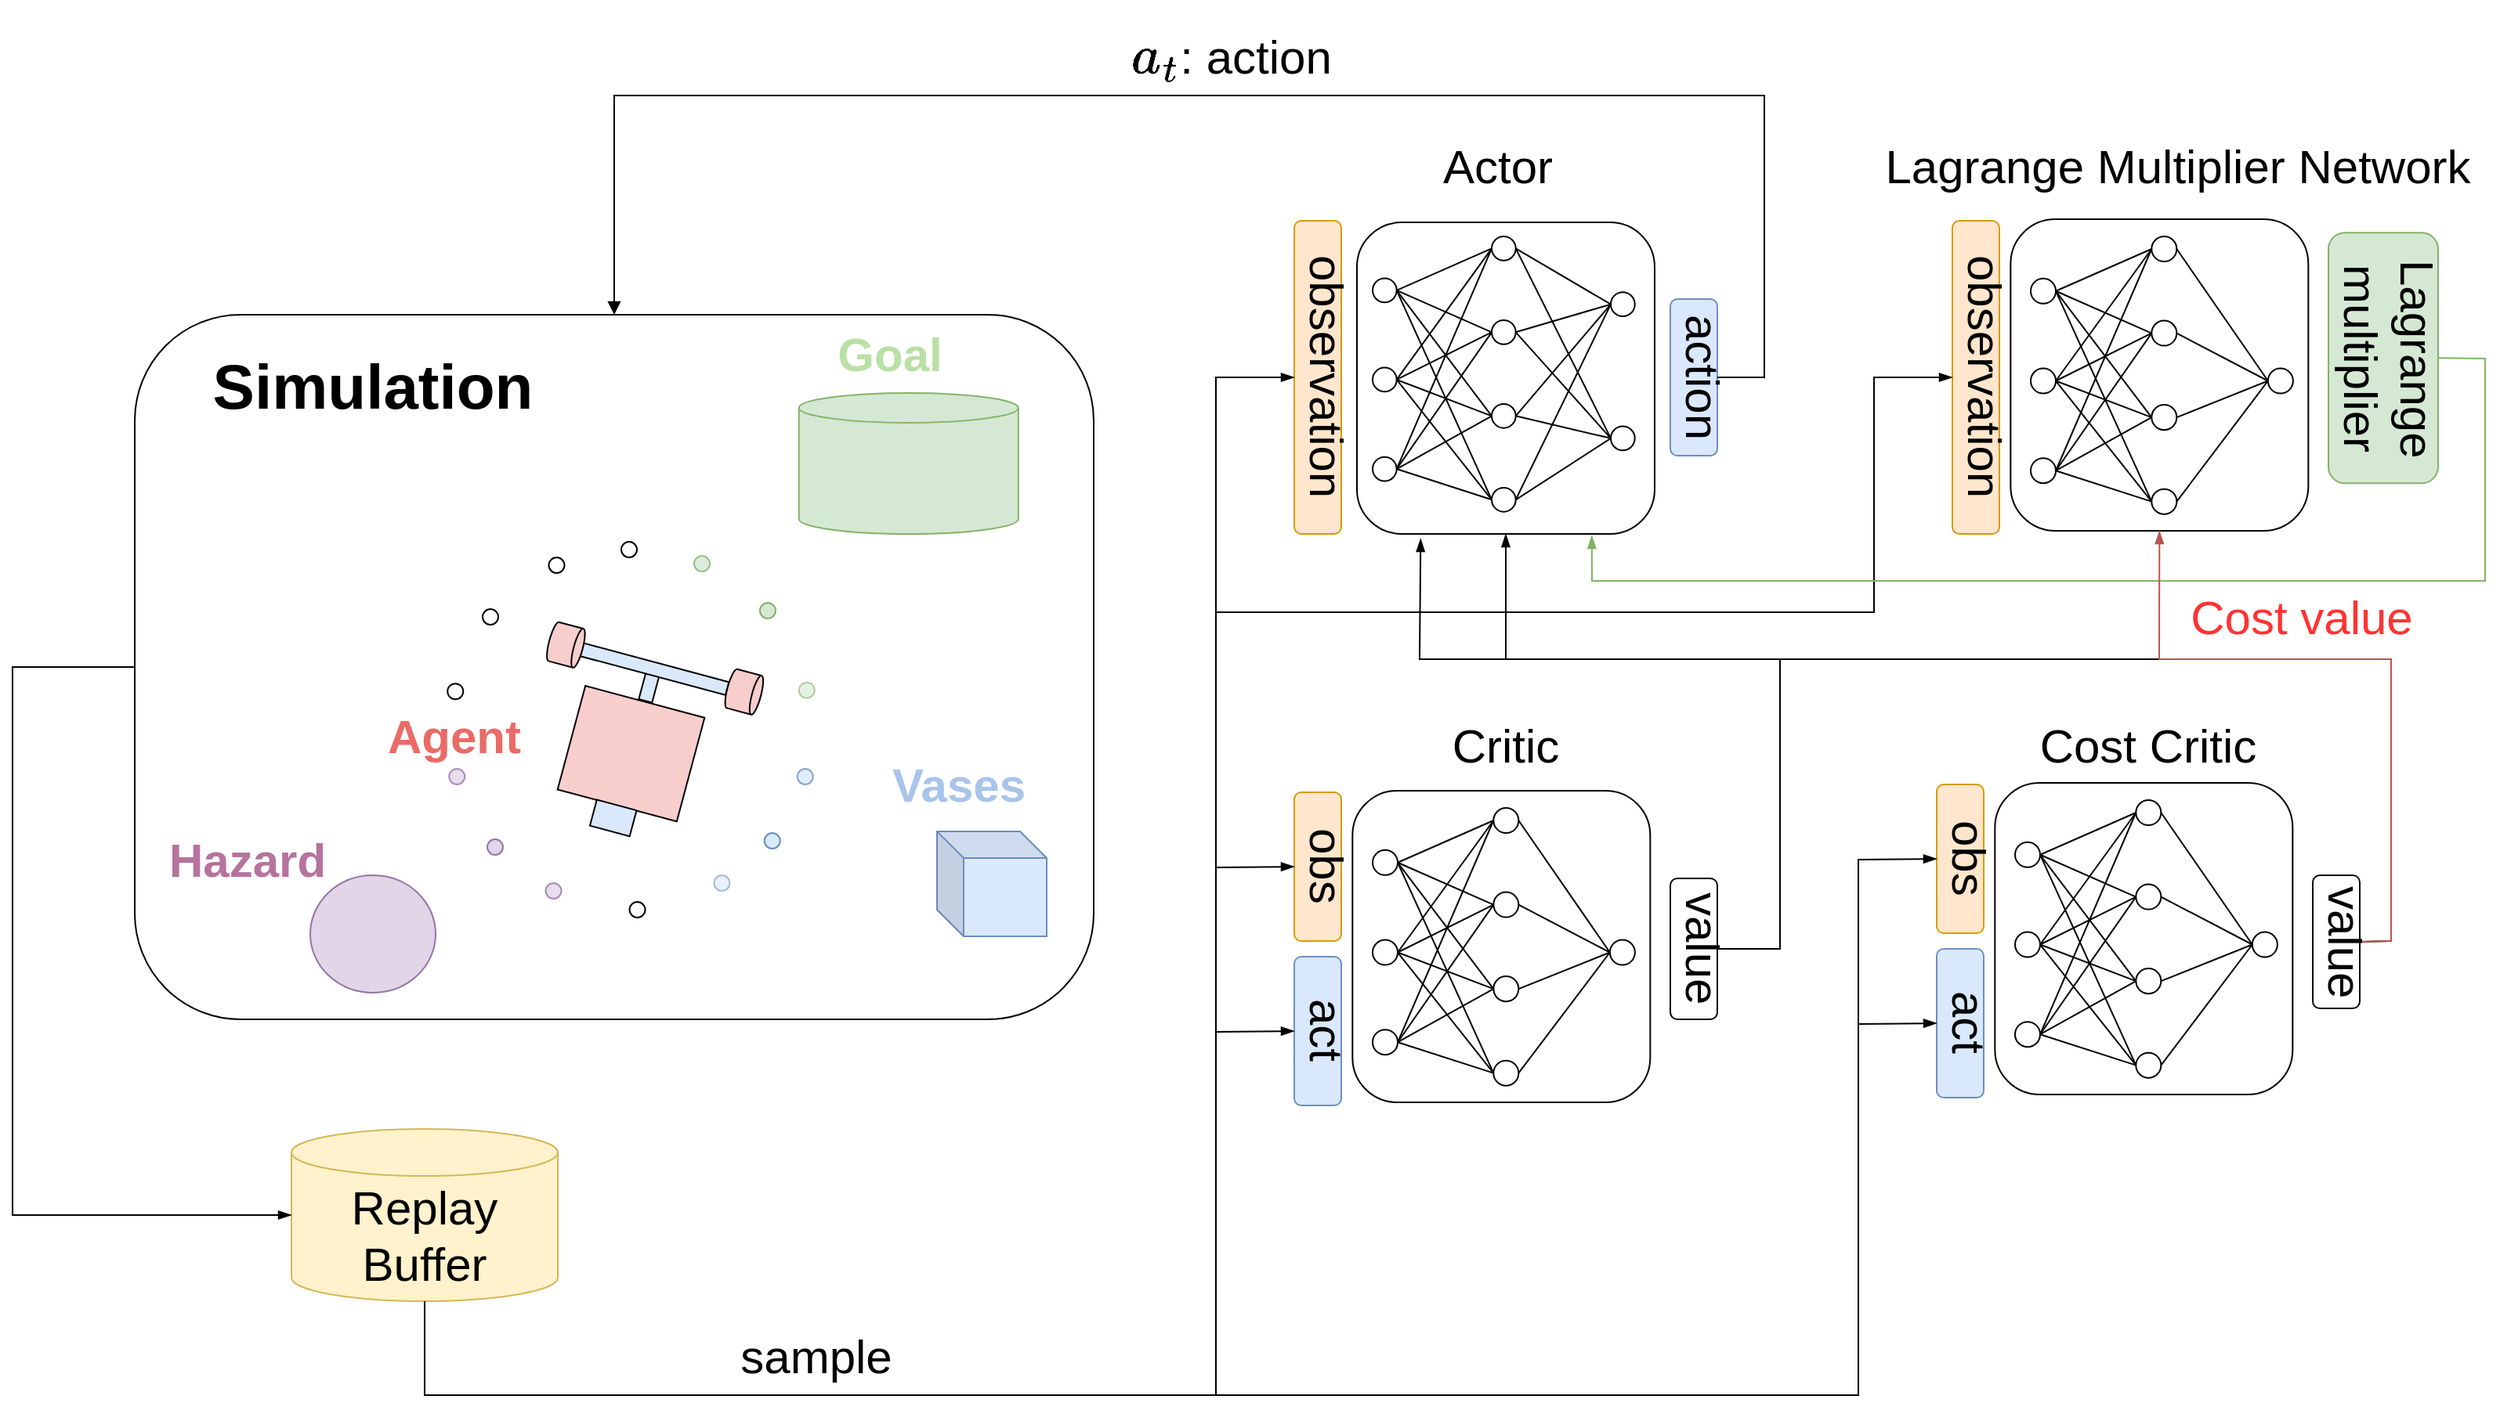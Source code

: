 <mxfile version="27.0.9">
  <diagram name="페이지-1" id="2OtFXK_j1tlPG90HXtPZ">
    <mxGraphModel dx="2524" dy="1148" grid="1" gridSize="10" guides="1" tooltips="1" connect="1" arrows="1" fold="1" page="1" pageScale="1" pageWidth="827" pageHeight="1169" math="1" shadow="0">
      <root>
        <mxCell id="0" />
        <mxCell id="1" parent="0" />
        <mxCell id="CFoMmbY4XtNixEHZfKA1-35" value="&lt;font style=&quot;font-size: 30px;&quot;&gt;Replay Buffer&lt;/font&gt;" style="shape=cylinder3;whiteSpace=wrap;html=1;boundedLbl=1;backgroundOutline=1;size=15;fillColor=#fff2cc;strokeColor=#d6b656;movable=1;resizable=1;rotatable=1;deletable=1;editable=1;locked=0;connectable=1;container=0;" parent="1" vertex="1">
          <mxGeometry x="-600" y="790" width="170" height="110" as="geometry" />
        </mxCell>
        <mxCell id="CFoMmbY4XtNixEHZfKA1-39" value="" style="endArrow=blockThin;html=1;rounded=0;exitX=0;exitY=0.5;exitDx=0;exitDy=0;entryX=0;entryY=0.5;entryDx=0;entryDy=0;entryPerimeter=0;endFill=1;movable=1;resizable=1;rotatable=1;deletable=1;editable=1;locked=0;connectable=1;" parent="1" source="CFoMmbY4XtNixEHZfKA1-31" target="CFoMmbY4XtNixEHZfKA1-35" edge="1">
          <mxGeometry width="50" height="50" relative="1" as="geometry">
            <mxPoint x="-828" y="620" as="sourcePoint" />
            <mxPoint x="-768" y="860" as="targetPoint" />
            <Array as="points">
              <mxPoint x="-778" y="495" />
              <mxPoint x="-778" y="845" />
            </Array>
          </mxGeometry>
        </mxCell>
        <mxCell id="CFoMmbY4XtNixEHZfKA1-187" value="&lt;font&gt;observation&lt;/font&gt;" style="rounded=1;whiteSpace=wrap;html=1;align=left;textDirection=vertical-rl;fontSize=30;fillColor=#ffe6cc;strokeColor=#d79b00;container=0;" parent="1" vertex="1">
          <mxGeometry x="40" y="210" width="30" height="200" as="geometry" />
        </mxCell>
        <mxCell id="CFoMmbY4XtNixEHZfKA1-190" value="&lt;span&gt;action&lt;/span&gt;" style="rounded=1;whiteSpace=wrap;html=1;align=left;textDirection=vertical-rl;fontSize=30;fillColor=#dae8fc;strokeColor=#6c8ebf;container=0;" parent="1" vertex="1">
          <mxGeometry x="280" y="260" width="30" height="100" as="geometry" />
        </mxCell>
        <mxCell id="CFoMmbY4XtNixEHZfKA1-191" value="&lt;font&gt;obs&lt;/font&gt;" style="rounded=1;whiteSpace=wrap;html=1;align=left;textDirection=vertical-rl;fontSize=30;fillColor=#ffe6cc;strokeColor=#d79b00;container=0;" parent="1" vertex="1">
          <mxGeometry x="40" y="575" width="30" height="95" as="geometry" />
        </mxCell>
        <mxCell id="CFoMmbY4XtNixEHZfKA1-192" value="&lt;span&gt;value&lt;/span&gt;" style="rounded=1;whiteSpace=wrap;html=1;align=left;textDirection=vertical-rl;fontSize=30;container=0;" parent="1" vertex="1">
          <mxGeometry x="280" y="630" width="30" height="90" as="geometry" />
        </mxCell>
        <mxCell id="CFoMmbY4XtNixEHZfKA1-223" value="&lt;font&gt;act&lt;/font&gt;" style="rounded=1;whiteSpace=wrap;html=1;align=left;textDirection=vertical-rl;fontSize=30;fillColor=#dae8fc;strokeColor=#6c8ebf;container=0;" parent="1" vertex="1">
          <mxGeometry x="40" y="680" width="30" height="95" as="geometry" />
        </mxCell>
        <mxCell id="CFoMmbY4XtNixEHZfKA1-224" value="&lt;font&gt;obs&lt;/font&gt;" style="rounded=1;whiteSpace=wrap;html=1;align=left;textDirection=vertical-rl;fontSize=30;fillColor=#ffe6cc;strokeColor=#d79b00;container=0;" parent="1" vertex="1">
          <mxGeometry x="450" y="570" width="30" height="95" as="geometry" />
        </mxCell>
        <mxCell id="CFoMmbY4XtNixEHZfKA1-225" value="&lt;font&gt;act&lt;/font&gt;" style="rounded=1;whiteSpace=wrap;html=1;align=left;textDirection=vertical-rl;fontSize=30;fillColor=#dae8fc;strokeColor=#6c8ebf;container=0;" parent="1" vertex="1">
          <mxGeometry x="450" y="675" width="30" height="95" as="geometry" />
        </mxCell>
        <mxCell id="CFoMmbY4XtNixEHZfKA1-226" value="" style="endArrow=blockThin;html=1;rounded=0;exitX=0.5;exitY=1;exitDx=0;exitDy=0;endFill=1;movable=1;resizable=1;rotatable=1;deletable=1;editable=1;locked=0;connectable=1;exitPerimeter=0;entryX=0;entryY=0.5;entryDx=0;entryDy=0;" parent="1" source="CFoMmbY4XtNixEHZfKA1-35" target="CFoMmbY4XtNixEHZfKA1-191" edge="1">
          <mxGeometry width="50" height="50" relative="1" as="geometry">
            <mxPoint x="-470" y="960" as="sourcePoint" />
            <mxPoint x="-10" y="630" as="targetPoint" />
            <Array as="points">
              <mxPoint x="-515" y="960" />
              <mxPoint x="-250" y="960" />
              <mxPoint x="-100" y="960" />
              <mxPoint x="-10" y="960" />
              <mxPoint x="-10" y="623" />
            </Array>
          </mxGeometry>
        </mxCell>
        <mxCell id="CFoMmbY4XtNixEHZfKA1-227" value="" style="endArrow=blockThin;html=1;rounded=0;exitX=0.5;exitY=1;exitDx=0;exitDy=0;endFill=1;movable=1;resizable=1;rotatable=1;deletable=1;editable=1;locked=0;connectable=1;exitPerimeter=0;entryX=0;entryY=0.5;entryDx=0;entryDy=0;" parent="1" source="CFoMmbY4XtNixEHZfKA1-35" target="CFoMmbY4XtNixEHZfKA1-223" edge="1">
          <mxGeometry width="50" height="50" relative="1" as="geometry">
            <mxPoint x="80" y="1187" as="sourcePoint" />
            <mxPoint x="683" y="840" as="targetPoint" />
            <Array as="points">
              <mxPoint x="-515" y="960" />
              <mxPoint x="-10" y="960" />
              <mxPoint x="-10" y="728" />
            </Array>
          </mxGeometry>
        </mxCell>
        <mxCell id="CFoMmbY4XtNixEHZfKA1-228" value="" style="endArrow=blockThin;html=1;rounded=0;exitX=0.5;exitY=1;exitDx=0;exitDy=0;endFill=1;movable=1;resizable=1;rotatable=1;deletable=1;editable=1;locked=0;connectable=1;exitPerimeter=0;entryX=0;entryY=0.5;entryDx=0;entryDy=0;" parent="1" source="CFoMmbY4XtNixEHZfKA1-35" target="CFoMmbY4XtNixEHZfKA1-225" edge="1">
          <mxGeometry width="50" height="50" relative="1" as="geometry">
            <mxPoint x="130" y="1092" as="sourcePoint" />
            <mxPoint x="733" y="850" as="targetPoint" />
            <Array as="points">
              <mxPoint x="-515" y="960" />
              <mxPoint x="400" y="960" />
              <mxPoint x="400" y="870" />
              <mxPoint x="400" y="723" />
            </Array>
          </mxGeometry>
        </mxCell>
        <mxCell id="CFoMmbY4XtNixEHZfKA1-229" value="" style="endArrow=blockThin;html=1;rounded=0;endFill=1;movable=1;resizable=1;rotatable=1;deletable=1;editable=1;locked=0;connectable=1;entryX=0;entryY=0.5;entryDx=0;entryDy=0;exitX=0.5;exitY=1;exitDx=0;exitDy=0;exitPerimeter=0;" parent="1" source="CFoMmbY4XtNixEHZfKA1-35" target="CFoMmbY4XtNixEHZfKA1-224" edge="1">
          <mxGeometry width="50" height="50" relative="1" as="geometry">
            <mxPoint x="-360" y="970" as="sourcePoint" />
            <mxPoint x="450" y="720" as="targetPoint" />
            <Array as="points">
              <mxPoint x="-515" y="960" />
              <mxPoint x="-100" y="960" />
              <mxPoint x="400" y="960" />
              <mxPoint x="400" y="867" />
              <mxPoint x="400" y="618" />
            </Array>
          </mxGeometry>
        </mxCell>
        <mxCell id="CFoMmbY4XtNixEHZfKA1-230" value="" style="endArrow=blockThin;html=1;rounded=0;exitX=0.5;exitY=1;exitDx=0;exitDy=0;endFill=1;movable=1;resizable=1;rotatable=1;deletable=1;editable=1;locked=0;connectable=1;exitPerimeter=0;entryX=0;entryY=0.5;entryDx=0;entryDy=0;" parent="1" source="CFoMmbY4XtNixEHZfKA1-35" target="CFoMmbY4XtNixEHZfKA1-187" edge="1">
          <mxGeometry width="50" height="50" relative="1" as="geometry">
            <mxPoint y="997" as="sourcePoint" />
            <mxPoint x="603" y="650" as="targetPoint" />
            <Array as="points">
              <mxPoint x="-515" y="960" />
              <mxPoint x="-390" y="960" />
              <mxPoint x="-200" y="960" />
              <mxPoint x="-10" y="960" />
              <mxPoint x="-10" y="640" />
              <mxPoint x="-10" y="310" />
            </Array>
          </mxGeometry>
        </mxCell>
        <mxCell id="CFoMmbY4XtNixEHZfKA1-231" value="" style="endArrow=none;html=1;rounded=0;exitX=0.5;exitY=0;exitDx=0;exitDy=0;endFill=1;movable=1;resizable=1;rotatable=1;deletable=1;editable=1;locked=0;connectable=1;entryX=1;entryY=0.5;entryDx=0;entryDy=0;startArrow=block;startFill=1;" parent="1" source="CFoMmbY4XtNixEHZfKA1-31" target="CFoMmbY4XtNixEHZfKA1-190" edge="1">
          <mxGeometry width="50" height="50" relative="1" as="geometry">
            <mxPoint x="-310" y="810" as="sourcePoint" />
            <mxPoint x="293" y="150" as="targetPoint" />
            <Array as="points">
              <mxPoint x="-394" y="130" />
              <mxPoint x="-130" y="130" />
              <mxPoint x="-50" y="130" />
              <mxPoint x="340" y="130" />
              <mxPoint x="340" y="310" />
            </Array>
          </mxGeometry>
        </mxCell>
        <mxCell id="CFoMmbY4XtNixEHZfKA1-232" value="&lt;font&gt;sample&lt;/font&gt;" style="text;html=1;align=center;verticalAlign=middle;whiteSpace=wrap;rounded=0;fontSize=30;container=0;" parent="1" vertex="1">
          <mxGeometry x="-320" y="920" width="110" height="30" as="geometry" />
        </mxCell>
        <mxCell id="CFoMmbY4XtNixEHZfKA1-233" value="&lt;font&gt;Actor&lt;/font&gt;" style="text;html=1;align=center;verticalAlign=middle;whiteSpace=wrap;rounded=0;container=0;fontSize=30;" parent="1" vertex="1">
          <mxGeometry x="140" y="160" width="60" height="30" as="geometry" />
        </mxCell>
        <mxCell id="CFoMmbY4XtNixEHZfKA1-236" value="&lt;font&gt;Critic&lt;/font&gt;" style="text;html=1;align=center;verticalAlign=middle;whiteSpace=wrap;rounded=0;container=0;fontSize=30;" parent="1" vertex="1">
          <mxGeometry x="145.17" y="530" width="60" height="30" as="geometry" />
        </mxCell>
        <mxCell id="CFoMmbY4XtNixEHZfKA1-237" value="&lt;font&gt;Cost Critic&lt;/font&gt;" style="text;html=1;align=center;verticalAlign=middle;whiteSpace=wrap;rounded=0;container=0;fontSize=30;" parent="1" vertex="1">
          <mxGeometry x="510.17" y="530" width="150" height="30" as="geometry" />
        </mxCell>
        <mxCell id="CFoMmbY4XtNixEHZfKA1-238" value="" style="endArrow=blockThin;html=1;rounded=0;endFill=1;movable=1;resizable=1;rotatable=1;deletable=1;editable=1;locked=0;connectable=1;entryX=0.214;entryY=1.015;entryDx=0;entryDy=0;exitX=1;exitY=0.5;exitDx=0;exitDy=0;entryPerimeter=0;" parent="1" source="CFoMmbY4XtNixEHZfKA1-192" target="CFoMmbY4XtNixEHZfKA1-152" edge="1">
          <mxGeometry width="50" height="50" relative="1" as="geometry">
            <mxPoint x="520" y="902" as="sourcePoint" />
            <mxPoint x="1533" y="550" as="targetPoint" />
            <Array as="points">
              <mxPoint x="350" y="675" />
              <mxPoint x="350" y="490" />
              <mxPoint x="260" y="490" />
              <mxPoint x="120" y="490" />
            </Array>
          </mxGeometry>
        </mxCell>
        <mxCell id="CFoMmbY4XtNixEHZfKA1-239" value="" style="endArrow=blockThin;html=1;rounded=0;endFill=1;movable=1;resizable=1;rotatable=1;deletable=1;editable=1;locked=0;connectable=1;entryX=0.5;entryY=1;entryDx=0;entryDy=0;exitX=1;exitY=0.5;exitDx=0;exitDy=0;" parent="1" source="CFoMmbY4XtNixEHZfKA1-222" target="CFoMmbY4XtNixEHZfKA1-152" edge="1">
          <mxGeometry width="50" height="50" relative="1" as="geometry">
            <mxPoint x="515" y="605" as="sourcePoint" />
            <mxPoint x="390" y="340" as="targetPoint" />
            <Array as="points">
              <mxPoint x="740" y="670" />
              <mxPoint x="740" y="490" />
              <mxPoint x="475" y="490" />
              <mxPoint x="175" y="490" />
            </Array>
          </mxGeometry>
        </mxCell>
        <mxCell id="CFoMmbY4XtNixEHZfKA1-266" value="&lt;font&gt;observation&lt;/font&gt;" style="rounded=1;whiteSpace=wrap;html=1;align=left;textDirection=vertical-rl;fontSize=30;fillColor=#ffe6cc;strokeColor=#d79b00;container=0;" parent="1" vertex="1">
          <mxGeometry x="460" y="210" width="30" height="200" as="geometry" />
        </mxCell>
        <mxCell id="CFoMmbY4XtNixEHZfKA1-267" value="&lt;span&gt;Lagrange multiplier&lt;/span&gt;" style="rounded=1;whiteSpace=wrap;html=1;align=left;textDirection=vertical-rl;fontSize=30;fillColor=#d5e8d4;strokeColor=#82b366;container=0;" parent="1" vertex="1">
          <mxGeometry x="700" y="217.62" width="70" height="160" as="geometry" />
        </mxCell>
        <mxCell id="CFoMmbY4XtNixEHZfKA1-270" value="" style="endArrow=blockThin;html=1;rounded=0;exitX=0.5;exitY=1;exitDx=0;exitDy=0;endFill=1;movable=1;resizable=1;rotatable=1;deletable=1;editable=1;locked=0;connectable=1;exitPerimeter=0;entryX=0;entryY=0.5;entryDx=0;entryDy=0;" parent="1" source="CFoMmbY4XtNixEHZfKA1-35" target="CFoMmbY4XtNixEHZfKA1-266" edge="1">
          <mxGeometry width="50" height="50" relative="1" as="geometry">
            <mxPoint x="120" y="1150" as="sourcePoint" />
            <mxPoint x="723" y="490" as="targetPoint" />
            <Array as="points">
              <mxPoint x="-515" y="960" />
              <mxPoint x="-350" y="960" />
              <mxPoint x="-260" y="960" />
              <mxPoint x="-10" y="960" />
              <mxPoint x="-10" y="460" />
              <mxPoint x="410" y="460" />
              <mxPoint x="410" y="310" />
            </Array>
          </mxGeometry>
        </mxCell>
        <mxCell id="CFoMmbY4XtNixEHZfKA1-271" value="" style="endArrow=blockThin;html=1;rounded=0;exitX=1;exitY=0.5;exitDx=0;exitDy=0;endFill=1;movable=1;resizable=1;rotatable=1;deletable=1;editable=1;locked=0;connectable=1;entryX=0.789;entryY=1.005;entryDx=0;entryDy=0;fillColor=#d5e8d4;strokeColor=#82b366;entryPerimeter=0;" parent="1" source="CFoMmbY4XtNixEHZfKA1-267" target="CFoMmbY4XtNixEHZfKA1-152" edge="1">
          <mxGeometry width="50" height="50" relative="1" as="geometry">
            <mxPoint x="480" y="1120" as="sourcePoint" />
            <mxPoint x="290" y="390" as="targetPoint" />
            <Array as="points">
              <mxPoint x="800" y="298" />
              <mxPoint x="800" y="440" />
              <mxPoint x="760" y="440" />
              <mxPoint x="230" y="440" />
            </Array>
          </mxGeometry>
        </mxCell>
        <mxCell id="CFoMmbY4XtNixEHZfKA1-272" value="&lt;font&gt;Lagrange Multiplier Network&lt;/font&gt;" style="text;html=1;align=center;verticalAlign=middle;whiteSpace=wrap;rounded=0;container=0;fontSize=30;" parent="1" vertex="1">
          <mxGeometry x="414" y="160" width="380" height="30" as="geometry" />
        </mxCell>
        <mxCell id="-vQCBwibYcYXOsZtxjmh-1" value="`a_t`: action" style="text;html=1;align=center;verticalAlign=middle;whiteSpace=wrap;rounded=0;fontSize=30;container=0;" parent="1" vertex="1">
          <mxGeometry x="-70" y="90" width="140" height="30" as="geometry" />
        </mxCell>
        <mxCell id="CFoMmbY4XtNixEHZfKA1-31" value="" style="rounded=1;whiteSpace=wrap;html=1;fillColor=none;movable=1;resizable=1;rotatable=1;deletable=1;editable=1;locked=0;connectable=1;container=0;" parent="1" vertex="1">
          <mxGeometry x="-700" y="270" width="612" height="450" as="geometry" />
        </mxCell>
        <mxCell id="CFoMmbY4XtNixEHZfKA1-1" value="" style="rounded=0;whiteSpace=wrap;html=1;fillColor=#f8cecc;strokeColor=default;rotation=15;container=0;movable=1;resizable=1;rotatable=1;deletable=1;editable=1;locked=0;connectable=1;" parent="1" vertex="1">
          <mxGeometry x="-422.621" y="516.003" width="78.75" height="68.571" as="geometry" />
        </mxCell>
        <mxCell id="CFoMmbY4XtNixEHZfKA1-2" value="" style="rounded=0;whiteSpace=wrap;html=1;fillColor=#dae8fc;strokeColor=default;rotation=15;container=0;movable=1;resizable=1;rotatable=1;deletable=1;editable=1;locked=0;connectable=1;" parent="1" vertex="1">
          <mxGeometry x="-407.746" y="582.86" width="26.25" height="17.143" as="geometry" />
        </mxCell>
        <mxCell id="CFoMmbY4XtNixEHZfKA1-3" value="" style="rounded=0;whiteSpace=wrap;html=1;fillColor=#dae8fc;strokeColor=default;rotation=15;container=0;movable=1;resizable=1;rotatable=1;deletable=1;editable=1;locked=0;connectable=1;" parent="1" vertex="1">
          <mxGeometry x="-376.246" y="499.717" width="8.75" height="17.143" as="geometry" />
        </mxCell>
        <mxCell id="CFoMmbY4XtNixEHZfKA1-4" value="" style="rounded=0;whiteSpace=wrap;html=1;fillColor=#dae8fc;strokeColor=default;rotation=15;container=0;movable=1;resizable=1;rotatable=1;deletable=1;editable=1;locked=0;connectable=1;" parent="1" vertex="1">
          <mxGeometry x="-416.496" y="492.003" width="96.25" height="8.571" as="geometry" />
        </mxCell>
        <mxCell id="CFoMmbY4XtNixEHZfKA1-5" value="" style="shape=cylinder3;whiteSpace=wrap;html=1;boundedLbl=1;backgroundOutline=1;size=2.875;direction=south;fillColor=#f8cecc;strokeColor=default;rotation=15;container=0;movable=1;resizable=1;rotatable=1;deletable=1;editable=1;locked=0;connectable=1;" parent="1" vertex="1">
          <mxGeometry x="-321.996" y="498.003" width="21.875" height="25.714" as="geometry" />
        </mxCell>
        <mxCell id="CFoMmbY4XtNixEHZfKA1-6" value="" style="shape=cylinder3;whiteSpace=wrap;html=1;boundedLbl=1;backgroundOutline=1;size=2.875;direction=south;fillColor=#f8cecc;strokeColor=default;rotation=15;container=0;movable=1;resizable=1;rotatable=1;deletable=1;editable=1;locked=0;connectable=1;" parent="1" vertex="1">
          <mxGeometry x="-435.746" y="468.003" width="21.875" height="25.714" as="geometry" />
        </mxCell>
        <mxCell id="CFoMmbY4XtNixEHZfKA1-8" value="" style="ellipse;whiteSpace=wrap;html=1;fillColor=none;movable=1;resizable=1;rotatable=1;deletable=1;editable=1;locked=0;connectable=1;container=0;" parent="1" vertex="1">
          <mxGeometry x="-389.5" y="415" width="10" height="10" as="geometry" />
        </mxCell>
        <mxCell id="CFoMmbY4XtNixEHZfKA1-9" value="" style="ellipse;whiteSpace=wrap;html=1;fillColor=none;movable=1;resizable=1;rotatable=1;deletable=1;editable=1;locked=0;connectable=1;container=0;" parent="1" vertex="1">
          <mxGeometry x="-435.75" y="425" width="10" height="10" as="geometry" />
        </mxCell>
        <mxCell id="CFoMmbY4XtNixEHZfKA1-10" value="" style="ellipse;whiteSpace=wrap;html=1;fillColor=#d5e8d4;strokeColor=#82b366;opacity=80;movable=1;resizable=1;rotatable=1;deletable=1;editable=1;locked=0;connectable=1;container=0;" parent="1" vertex="1">
          <mxGeometry x="-343" y="424" width="10" height="10" as="geometry" />
        </mxCell>
        <mxCell id="CFoMmbY4XtNixEHZfKA1-11" value="" style="ellipse;whiteSpace=wrap;html=1;fillColor=none;movable=1;resizable=1;rotatable=1;deletable=1;editable=1;locked=0;connectable=1;container=0;" parent="1" vertex="1">
          <mxGeometry x="-478" y="458" width="10" height="10" as="geometry" />
        </mxCell>
        <mxCell id="CFoMmbY4XtNixEHZfKA1-12" value="" style="ellipse;whiteSpace=wrap;html=1;fillColor=#d5e8d4;strokeColor=#82b366;movable=1;resizable=1;rotatable=1;deletable=1;editable=1;locked=0;connectable=1;container=0;" parent="1" vertex="1">
          <mxGeometry x="-301" y="454" width="10" height="10" as="geometry" />
        </mxCell>
        <mxCell id="CFoMmbY4XtNixEHZfKA1-13" value="" style="ellipse;whiteSpace=wrap;html=1;fillColor=#d5e8d4;strokeColor=#82b366;opacity=60;movable=1;resizable=1;rotatable=1;deletable=1;editable=1;locked=0;connectable=1;container=0;" parent="1" vertex="1">
          <mxGeometry x="-276.12" y="504.86" width="10" height="10" as="geometry" />
        </mxCell>
        <mxCell id="CFoMmbY4XtNixEHZfKA1-14" value="" style="ellipse;whiteSpace=wrap;html=1;fillColor=#dae8fc;strokeColor=#6c8ebf;opacity=80;movable=1;resizable=1;rotatable=1;deletable=1;editable=1;locked=0;connectable=1;container=0;" parent="1" vertex="1">
          <mxGeometry x="-277.12" y="560" width="10" height="10" as="geometry" />
        </mxCell>
        <mxCell id="CFoMmbY4XtNixEHZfKA1-15" value="" style="ellipse;whiteSpace=wrap;html=1;fillColor=#dae8fc;strokeColor=#6c8ebf;movable=1;resizable=1;rotatable=1;deletable=1;editable=1;locked=0;connectable=1;container=0;" parent="1" vertex="1">
          <mxGeometry x="-298.12" y="601" width="10" height="10" as="geometry" />
        </mxCell>
        <mxCell id="CFoMmbY4XtNixEHZfKA1-16" value="" style="ellipse;whiteSpace=wrap;html=1;fillColor=#dae8fc;strokeColor=#6c8ebf;opacity=60;movable=1;resizable=1;rotatable=1;deletable=1;editable=1;locked=0;connectable=1;container=0;" parent="1" vertex="1">
          <mxGeometry x="-330.25" y="628" width="10" height="10" as="geometry" />
        </mxCell>
        <mxCell id="CFoMmbY4XtNixEHZfKA1-17" value="" style="ellipse;whiteSpace=wrap;html=1;fillColor=none;movable=1;resizable=1;rotatable=1;deletable=1;editable=1;locked=0;connectable=1;container=0;" parent="1" vertex="1">
          <mxGeometry x="-384.24" y="645" width="10" height="10" as="geometry" />
        </mxCell>
        <mxCell id="CFoMmbY4XtNixEHZfKA1-18" value="" style="ellipse;whiteSpace=wrap;html=1;fillColor=#e1d5e7;strokeColor=#9673a6;opacity=80;movable=1;resizable=1;rotatable=1;deletable=1;editable=1;locked=0;connectable=1;container=0;" parent="1" vertex="1">
          <mxGeometry x="-437.75" y="633" width="10" height="10" as="geometry" />
        </mxCell>
        <mxCell id="CFoMmbY4XtNixEHZfKA1-19" value="" style="ellipse;whiteSpace=wrap;html=1;fillColor=none;movable=1;resizable=1;rotatable=1;deletable=1;editable=1;locked=0;connectable=1;container=0;" parent="1" vertex="1">
          <mxGeometry x="-500.37" y="505.57" width="10" height="10" as="geometry" />
        </mxCell>
        <mxCell id="CFoMmbY4XtNixEHZfKA1-20" value="" style="ellipse;whiteSpace=wrap;html=1;fillColor=#e1d5e7;strokeColor=#9673a6;opacity=80;movable=1;resizable=1;rotatable=1;deletable=1;editable=1;locked=0;connectable=1;container=0;" parent="1" vertex="1">
          <mxGeometry x="-499.37" y="560" width="10" height="10" as="geometry" />
        </mxCell>
        <mxCell id="CFoMmbY4XtNixEHZfKA1-21" value="" style="ellipse;whiteSpace=wrap;html=1;fillColor=#e1d5e7;strokeColor=#9673a6;movable=1;resizable=1;rotatable=1;deletable=1;editable=1;locked=0;connectable=1;container=0;" parent="1" vertex="1">
          <mxGeometry x="-475" y="605" width="10" height="10" as="geometry" />
        </mxCell>
        <mxCell id="CFoMmbY4XtNixEHZfKA1-22" value="" style="shape=cylinder3;whiteSpace=wrap;html=1;boundedLbl=1;backgroundOutline=1;size=9.481;fillColor=#d5e8d4;strokeColor=#82b366;movable=1;resizable=1;rotatable=1;deletable=1;editable=1;locked=0;connectable=1;container=0;" parent="1" vertex="1">
          <mxGeometry x="-276.12" y="320" width="140" height="90" as="geometry" />
        </mxCell>
        <mxCell id="CFoMmbY4XtNixEHZfKA1-23" value="Goal" style="text;html=1;align=center;verticalAlign=middle;whiteSpace=wrap;rounded=0;fontSize=30;fontColor=#B9E0A5;fontStyle=1;movable=1;resizable=1;rotatable=1;deletable=1;editable=1;locked=0;connectable=1;container=0;" parent="1" vertex="1">
          <mxGeometry x="-260" y="280" width="83.88" height="30" as="geometry" />
        </mxCell>
        <mxCell id="CFoMmbY4XtNixEHZfKA1-24" value="" style="shape=cube;whiteSpace=wrap;html=1;boundedLbl=1;backgroundOutline=1;darkOpacity=0.05;darkOpacity2=0.1;size=17;fillColor=#dae8fc;strokeColor=#6c8ebf;movable=1;resizable=1;rotatable=1;deletable=1;editable=1;locked=0;connectable=1;container=0;" parent="1" vertex="1">
          <mxGeometry x="-188" y="600" width="70" height="67" as="geometry" />
        </mxCell>
        <mxCell id="CFoMmbY4XtNixEHZfKA1-25" value="&lt;span style=&quot;background-color: light-dark(#ffffff, var(--ge-dark-color, #121212));&quot;&gt;Vases&lt;/span&gt;" style="text;html=1;align=center;verticalAlign=middle;whiteSpace=wrap;rounded=0;fontSize=30;fontColor=#A9C4EB;fontStyle=1;movable=1;resizable=1;rotatable=1;deletable=1;editable=1;locked=0;connectable=1;container=0;" parent="1" vertex="1">
          <mxGeometry x="-220" y="554.57" width="92" height="30" as="geometry" />
        </mxCell>
        <mxCell id="CFoMmbY4XtNixEHZfKA1-26" value="&lt;font style=&quot;color: rgb(234, 107, 102);&quot;&gt;Agent&lt;/font&gt;" style="text;html=1;align=center;verticalAlign=middle;whiteSpace=wrap;rounded=0;fontSize=30;fontColor=#B9E0A5;fontStyle=1;movable=1;resizable=1;rotatable=1;deletable=1;editable=1;locked=0;connectable=1;container=0;" parent="1" vertex="1">
          <mxGeometry x="-547.55" y="523.72" width="104.37" height="30" as="geometry" />
        </mxCell>
        <mxCell id="CFoMmbY4XtNixEHZfKA1-27" value="" style="ellipse;whiteSpace=wrap;html=1;fillColor=#e1d5e7;strokeColor=#9673a6;movable=1;resizable=1;rotatable=1;deletable=1;editable=1;locked=0;connectable=1;container=0;" parent="1" vertex="1">
          <mxGeometry x="-588" y="628" width="80" height="75" as="geometry" />
        </mxCell>
        <mxCell id="CFoMmbY4XtNixEHZfKA1-28" value="&lt;font style=&quot;color: rgb(181, 115, 157);&quot;&gt;Hazard&lt;/font&gt;" style="text;html=1;align=center;verticalAlign=middle;whiteSpace=wrap;rounded=0;fontSize=30;fontColor=#B9E0A5;fontStyle=1;movable=1;resizable=1;rotatable=1;deletable=1;editable=1;locked=0;connectable=1;container=0;" parent="1" vertex="1">
          <mxGeometry x="-658" y="603" width="60" height="30" as="geometry" />
        </mxCell>
        <mxCell id="CFoMmbY4XtNixEHZfKA1-33" value="&lt;b&gt;&lt;font style=&quot;font-size: 40px;&quot;&gt;Simulation&lt;/font&gt;&lt;/b&gt;" style="text;html=1;align=center;verticalAlign=middle;whiteSpace=wrap;rounded=0;movable=1;resizable=1;rotatable=1;deletable=1;editable=1;locked=0;connectable=1;container=0;" parent="1" vertex="1">
          <mxGeometry x="-638" y="300" width="180" height="30" as="geometry" />
        </mxCell>
        <mxCell id="CFoMmbY4XtNixEHZfKA1-96" value="" style="ellipse;whiteSpace=wrap;html=1;aspect=fixed;container=0;" parent="1" vertex="1">
          <mxGeometry x="90" y="611.887" width="16.02" height="16.02" as="geometry" />
        </mxCell>
        <mxCell id="CFoMmbY4XtNixEHZfKA1-97" value="" style="ellipse;whiteSpace=wrap;html=1;aspect=fixed;container=0;" parent="1" vertex="1">
          <mxGeometry x="90" y="669.245" width="16.02" height="16.02" as="geometry" />
        </mxCell>
        <mxCell id="CFoMmbY4XtNixEHZfKA1-98" value="" style="ellipse;whiteSpace=wrap;html=1;aspect=fixed;container=0;" parent="1" vertex="1">
          <mxGeometry x="90" y="726.604" width="16.02" height="16.02" as="geometry" />
        </mxCell>
        <mxCell id="CFoMmbY4XtNixEHZfKA1-99" value="" style="ellipse;whiteSpace=wrap;html=1;aspect=fixed;container=0;" parent="1" vertex="1">
          <mxGeometry x="167.157" y="585" width="16.02" height="16.02" as="geometry" />
        </mxCell>
        <mxCell id="CFoMmbY4XtNixEHZfKA1-100" value="" style="ellipse;whiteSpace=wrap;html=1;aspect=fixed;container=0;" parent="1" vertex="1">
          <mxGeometry x="167.157" y="638.774" width="16.02" height="16.02" as="geometry" />
        </mxCell>
        <mxCell id="CFoMmbY4XtNixEHZfKA1-101" value="" style="ellipse;whiteSpace=wrap;html=1;aspect=fixed;container=0;" parent="1" vertex="1">
          <mxGeometry x="167.157" y="692.547" width="16.02" height="16.02" as="geometry" />
        </mxCell>
        <mxCell id="CFoMmbY4XtNixEHZfKA1-102" value="" style="ellipse;whiteSpace=wrap;html=1;aspect=fixed;container=0;" parent="1" vertex="1">
          <mxGeometry x="167.157" y="746.321" width="16.02" height="16.02" as="geometry" />
        </mxCell>
        <mxCell id="CFoMmbY4XtNixEHZfKA1-103" value="" style="ellipse;whiteSpace=wrap;html=1;aspect=fixed;container=0;" parent="1" vertex="1">
          <mxGeometry x="241.421" y="669.245" width="16.02" height="16.02" as="geometry" />
        </mxCell>
        <mxCell id="CFoMmbY4XtNixEHZfKA1-104" value="" style="endArrow=none;html=1;rounded=0;exitX=1;exitY=0.5;exitDx=0;exitDy=0;entryX=0;entryY=0.5;entryDx=0;entryDy=0;" parent="1" source="CFoMmbY4XtNixEHZfKA1-96" target="CFoMmbY4XtNixEHZfKA1-99" edge="1">
          <mxGeometry width="50" height="50" relative="1" as="geometry">
            <mxPoint x="229.848" y="703.302" as="sourcePoint" />
            <mxPoint x="253.959" y="685.377" as="targetPoint" />
          </mxGeometry>
        </mxCell>
        <mxCell id="CFoMmbY4XtNixEHZfKA1-105" value="" style="endArrow=none;html=1;rounded=0;exitX=0;exitY=0.5;exitDx=0;exitDy=0;entryX=1;entryY=0.5;entryDx=0;entryDy=0;" parent="1" source="CFoMmbY4XtNixEHZfKA1-100" target="CFoMmbY4XtNixEHZfKA1-96" edge="1">
          <mxGeometry width="50" height="50" relative="1" as="geometry">
            <mxPoint x="167.157" y="651.321" as="sourcePoint" />
            <mxPoint x="205.736" y="624.434" as="targetPoint" />
          </mxGeometry>
        </mxCell>
        <mxCell id="CFoMmbY4XtNixEHZfKA1-106" value="" style="endArrow=none;html=1;rounded=0;exitX=0;exitY=0.5;exitDx=0;exitDy=0;entryX=1;entryY=0.5;entryDx=0;entryDy=0;" parent="1" source="CFoMmbY4XtNixEHZfKA1-101" target="CFoMmbY4XtNixEHZfKA1-96" edge="1">
          <mxGeometry width="50" height="50" relative="1" as="geometry">
            <mxPoint x="234.67" y="694.34" as="sourcePoint" />
            <mxPoint x="196.091" y="667.453" as="targetPoint" />
          </mxGeometry>
        </mxCell>
        <mxCell id="CFoMmbY4XtNixEHZfKA1-107" value="" style="endArrow=none;html=1;rounded=0;exitX=0;exitY=0.5;exitDx=0;exitDy=0;entryX=1;entryY=0.5;entryDx=0;entryDy=0;" parent="1" source="CFoMmbY4XtNixEHZfKA1-102" target="CFoMmbY4XtNixEHZfKA1-96" edge="1">
          <mxGeometry width="50" height="50" relative="1" as="geometry">
            <mxPoint x="244.315" y="762.453" as="sourcePoint" />
            <mxPoint x="181.624" y="631.604" as="targetPoint" />
          </mxGeometry>
        </mxCell>
        <mxCell id="CFoMmbY4XtNixEHZfKA1-108" value="" style="endArrow=none;html=1;rounded=0;exitX=0;exitY=0.5;exitDx=0;exitDy=0;entryX=1;entryY=0.5;entryDx=0;entryDy=0;" parent="1" source="CFoMmbY4XtNixEHZfKA1-99" target="CFoMmbY4XtNixEHZfKA1-97" edge="1">
          <mxGeometry width="50" height="50" relative="1" as="geometry">
            <mxPoint x="234.67" y="809.057" as="sourcePoint" />
            <mxPoint x="196.091" y="674.623" as="targetPoint" />
          </mxGeometry>
        </mxCell>
        <mxCell id="CFoMmbY4XtNixEHZfKA1-109" value="" style="endArrow=none;html=1;rounded=0;exitX=0;exitY=0.5;exitDx=0;exitDy=0;entryX=1;entryY=0.5;entryDx=0;entryDy=0;" parent="1" source="CFoMmbY4XtNixEHZfKA1-100" target="CFoMmbY4XtNixEHZfKA1-97" edge="1">
          <mxGeometry width="50" height="50" relative="1" as="geometry">
            <mxPoint x="181.624" y="667.453" as="sourcePoint" />
            <mxPoint x="143.046" y="751.698" as="targetPoint" />
          </mxGeometry>
        </mxCell>
        <mxCell id="CFoMmbY4XtNixEHZfKA1-110" value="" style="endArrow=none;html=1;rounded=0;exitX=0;exitY=0.5;exitDx=0;exitDy=0;entryX=1;entryY=0.5;entryDx=0;entryDy=0;" parent="1" source="CFoMmbY4XtNixEHZfKA1-101" target="CFoMmbY4XtNixEHZfKA1-97" edge="1">
          <mxGeometry width="50" height="50" relative="1" as="geometry">
            <mxPoint x="191.269" y="681.792" as="sourcePoint" />
            <mxPoint x="152.69" y="712.264" as="targetPoint" />
          </mxGeometry>
        </mxCell>
        <mxCell id="CFoMmbY4XtNixEHZfKA1-111" value="" style="endArrow=none;html=1;rounded=0;exitX=0;exitY=0.5;exitDx=0;exitDy=0;entryX=1;entryY=0.5;entryDx=0;entryDy=0;" parent="1" source="CFoMmbY4XtNixEHZfKA1-102" target="CFoMmbY4XtNixEHZfKA1-97" edge="1">
          <mxGeometry width="50" height="50" relative="1" as="geometry">
            <mxPoint x="268.426" y="694.34" as="sourcePoint" />
            <mxPoint x="229.848" y="671.038" as="targetPoint" />
          </mxGeometry>
        </mxCell>
        <mxCell id="CFoMmbY4XtNixEHZfKA1-112" value="" style="endArrow=none;html=1;rounded=0;exitX=0;exitY=0.5;exitDx=0;exitDy=0;entryX=1;entryY=0.5;entryDx=0;entryDy=0;" parent="1" source="CFoMmbY4XtNixEHZfKA1-99" target="CFoMmbY4XtNixEHZfKA1-98" edge="1">
          <mxGeometry width="50" height="50" relative="1" as="geometry">
            <mxPoint x="268.426" y="794.717" as="sourcePoint" />
            <mxPoint x="229.848" y="717.642" as="targetPoint" />
          </mxGeometry>
        </mxCell>
        <mxCell id="CFoMmbY4XtNixEHZfKA1-113" value="" style="endArrow=none;html=1;rounded=0;exitX=0;exitY=0.5;exitDx=0;exitDy=0;entryX=1;entryY=0.5;entryDx=0;entryDy=0;" parent="1" source="CFoMmbY4XtNixEHZfKA1-100" target="CFoMmbY4XtNixEHZfKA1-98" edge="1">
          <mxGeometry width="50" height="50" relative="1" as="geometry">
            <mxPoint x="171.98" y="714.057" as="sourcePoint" />
            <mxPoint x="133.401" y="855.66" as="targetPoint" />
          </mxGeometry>
        </mxCell>
        <mxCell id="CFoMmbY4XtNixEHZfKA1-114" value="" style="endArrow=none;html=1;rounded=0;exitX=0;exitY=0.5;exitDx=0;exitDy=0;entryX=1;entryY=0.5;entryDx=0;entryDy=0;" parent="1" source="CFoMmbY4XtNixEHZfKA1-101" target="CFoMmbY4XtNixEHZfKA1-98" edge="1">
          <mxGeometry width="50" height="50" relative="1" as="geometry">
            <mxPoint x="215.381" y="714.057" as="sourcePoint" />
            <mxPoint x="176.802" y="801.887" as="targetPoint" />
          </mxGeometry>
        </mxCell>
        <mxCell id="CFoMmbY4XtNixEHZfKA1-115" value="" style="endArrow=none;html=1;rounded=0;exitX=0;exitY=0.5;exitDx=0;exitDy=0;entryX=1;entryY=0.5;entryDx=0;entryDy=0;" parent="1" source="CFoMmbY4XtNixEHZfKA1-102" target="CFoMmbY4XtNixEHZfKA1-98" edge="1">
          <mxGeometry width="50" height="50" relative="1" as="geometry">
            <mxPoint x="258.782" y="728.396" as="sourcePoint" />
            <mxPoint x="220.203" y="762.453" as="targetPoint" />
          </mxGeometry>
        </mxCell>
        <mxCell id="CFoMmbY4XtNixEHZfKA1-116" value="" style="endArrow=none;html=1;rounded=0;exitX=1;exitY=0.5;exitDx=0;exitDy=0;entryX=0;entryY=0.5;entryDx=0;entryDy=0;" parent="1" source="CFoMmbY4XtNixEHZfKA1-99" target="CFoMmbY4XtNixEHZfKA1-103" edge="1">
          <mxGeometry width="50" height="50" relative="1" as="geometry">
            <mxPoint x="287.716" y="656.698" as="sourcePoint" />
            <mxPoint x="249.137" y="798.302" as="targetPoint" />
          </mxGeometry>
        </mxCell>
        <mxCell id="CFoMmbY4XtNixEHZfKA1-117" value="" style="endArrow=none;html=1;rounded=0;exitX=1;exitY=0.5;exitDx=0;exitDy=0;entryX=0;entryY=0.5;entryDx=0;entryDy=0;" parent="1" source="CFoMmbY4XtNixEHZfKA1-100" target="CFoMmbY4XtNixEHZfKA1-103" edge="1">
          <mxGeometry width="50" height="50" relative="1" as="geometry">
            <mxPoint x="263.604" y="656.698" as="sourcePoint" />
            <mxPoint x="302.183" y="778.585" as="targetPoint" />
          </mxGeometry>
        </mxCell>
        <mxCell id="CFoMmbY4XtNixEHZfKA1-118" value="" style="endArrow=none;html=1;rounded=0;exitX=1;exitY=0.5;exitDx=0;exitDy=0;entryX=0;entryY=0.5;entryDx=0;entryDy=0;" parent="1" source="CFoMmbY4XtNixEHZfKA1-101" target="CFoMmbY4XtNixEHZfKA1-103" edge="1">
          <mxGeometry width="50" height="50" relative="1" as="geometry">
            <mxPoint x="244.315" y="660.283" as="sourcePoint" />
            <mxPoint x="282.893" y="728.396" as="targetPoint" />
          </mxGeometry>
        </mxCell>
        <mxCell id="CFoMmbY4XtNixEHZfKA1-119" value="" style="endArrow=none;html=1;rounded=0;exitX=1;exitY=0.5;exitDx=0;exitDy=0;entryX=0;entryY=0.5;entryDx=0;entryDy=0;" parent="1" source="CFoMmbY4XtNixEHZfKA1-102" target="CFoMmbY4XtNixEHZfKA1-103" edge="1">
          <mxGeometry width="50" height="50" relative="1" as="geometry">
            <mxPoint x="268.426" y="706.887" as="sourcePoint" />
            <mxPoint x="307.005" y="721.226" as="targetPoint" />
          </mxGeometry>
        </mxCell>
        <mxCell id="CFoMmbY4XtNixEHZfKA1-185" value="" style="rounded=1;whiteSpace=wrap;html=1;fillColor=none;container=0;" parent="1" vertex="1">
          <mxGeometry x="77.17" y="574.01" width="190" height="198.99" as="geometry" />
        </mxCell>
        <mxCell id="CFoMmbY4XtNixEHZfKA1-121" value="" style="ellipse;whiteSpace=wrap;html=1;aspect=fixed;container=0;" parent="1" vertex="1">
          <mxGeometry x="90" y="246.745" width="15.351" height="15.351" as="geometry" />
        </mxCell>
        <mxCell id="CFoMmbY4XtNixEHZfKA1-122" value="" style="ellipse;whiteSpace=wrap;html=1;aspect=fixed;container=0;" parent="1" vertex="1">
          <mxGeometry x="90" y="303.802" width="15.351" height="15.351" as="geometry" />
        </mxCell>
        <mxCell id="CFoMmbY4XtNixEHZfKA1-123" value="" style="ellipse;whiteSpace=wrap;html=1;aspect=fixed;container=0;" parent="1" vertex="1">
          <mxGeometry x="90" y="360.858" width="15.351" height="15.351" as="geometry" />
        </mxCell>
        <mxCell id="CFoMmbY4XtNixEHZfKA1-124" value="" style="ellipse;whiteSpace=wrap;html=1;aspect=fixed;container=0;" parent="1" vertex="1">
          <mxGeometry x="166" y="220" width="15.351" height="15.351" as="geometry" />
        </mxCell>
        <mxCell id="CFoMmbY4XtNixEHZfKA1-125" value="" style="ellipse;whiteSpace=wrap;html=1;aspect=fixed;container=0;" parent="1" vertex="1">
          <mxGeometry x="166" y="273.491" width="15.351" height="15.351" as="geometry" />
        </mxCell>
        <mxCell id="CFoMmbY4XtNixEHZfKA1-126" value="" style="ellipse;whiteSpace=wrap;html=1;aspect=fixed;container=0;" parent="1" vertex="1">
          <mxGeometry x="166" y="326.981" width="15.351" height="15.351" as="geometry" />
        </mxCell>
        <mxCell id="CFoMmbY4XtNixEHZfKA1-127" value="" style="ellipse;whiteSpace=wrap;html=1;aspect=fixed;container=0;" parent="1" vertex="1">
          <mxGeometry x="166" y="380.472" width="15.351" height="15.351" as="geometry" />
        </mxCell>
        <mxCell id="CFoMmbY4XtNixEHZfKA1-128" value="" style="ellipse;whiteSpace=wrap;html=1;aspect=fixed;container=0;" parent="1" vertex="1">
          <mxGeometry x="242" y="255.66" width="15.351" height="15.351" as="geometry" />
        </mxCell>
        <mxCell id="CFoMmbY4XtNixEHZfKA1-129" value="" style="ellipse;whiteSpace=wrap;html=1;aspect=fixed;container=0;" parent="1" vertex="1">
          <mxGeometry x="242" y="341.245" width="15.351" height="15.351" as="geometry" />
        </mxCell>
        <mxCell id="CFoMmbY4XtNixEHZfKA1-130" value="" style="endArrow=none;html=1;rounded=0;exitX=1;exitY=0.5;exitDx=0;exitDy=0;entryX=0;entryY=0.5;entryDx=0;entryDy=0;" parent="1" source="CFoMmbY4XtNixEHZfKA1-121" target="CFoMmbY4XtNixEHZfKA1-124" edge="1">
          <mxGeometry width="50" height="50" relative="1" as="geometry">
            <mxPoint x="227.75" y="337.679" as="sourcePoint" />
            <mxPoint x="251.5" y="319.849" as="targetPoint" />
          </mxGeometry>
        </mxCell>
        <mxCell id="CFoMmbY4XtNixEHZfKA1-131" value="" style="endArrow=none;html=1;rounded=0;exitX=0;exitY=0.5;exitDx=0;exitDy=0;entryX=1;entryY=0.5;entryDx=0;entryDy=0;" parent="1" source="CFoMmbY4XtNixEHZfKA1-125" target="CFoMmbY4XtNixEHZfKA1-121" edge="1">
          <mxGeometry width="50" height="50" relative="1" as="geometry">
            <mxPoint x="166" y="285.972" as="sourcePoint" />
            <mxPoint x="204" y="259.226" as="targetPoint" />
          </mxGeometry>
        </mxCell>
        <mxCell id="CFoMmbY4XtNixEHZfKA1-132" value="" style="endArrow=none;html=1;rounded=0;exitX=0;exitY=0.5;exitDx=0;exitDy=0;entryX=1;entryY=0.5;entryDx=0;entryDy=0;" parent="1" source="CFoMmbY4XtNixEHZfKA1-126" target="CFoMmbY4XtNixEHZfKA1-121" edge="1">
          <mxGeometry width="50" height="50" relative="1" as="geometry">
            <mxPoint x="232.5" y="328.764" as="sourcePoint" />
            <mxPoint x="194.5" y="302.019" as="targetPoint" />
          </mxGeometry>
        </mxCell>
        <mxCell id="CFoMmbY4XtNixEHZfKA1-133" value="" style="endArrow=none;html=1;rounded=0;exitX=0;exitY=0.5;exitDx=0;exitDy=0;entryX=1;entryY=0.5;entryDx=0;entryDy=0;" parent="1" source="CFoMmbY4XtNixEHZfKA1-127" target="CFoMmbY4XtNixEHZfKA1-121" edge="1">
          <mxGeometry width="50" height="50" relative="1" as="geometry">
            <mxPoint x="242" y="396.519" as="sourcePoint" />
            <mxPoint x="180.25" y="266.358" as="targetPoint" />
          </mxGeometry>
        </mxCell>
        <mxCell id="CFoMmbY4XtNixEHZfKA1-134" value="" style="endArrow=none;html=1;rounded=0;exitX=0;exitY=0.5;exitDx=0;exitDy=0;entryX=1;entryY=0.5;entryDx=0;entryDy=0;" parent="1" source="CFoMmbY4XtNixEHZfKA1-124" target="CFoMmbY4XtNixEHZfKA1-122" edge="1">
          <mxGeometry width="50" height="50" relative="1" as="geometry">
            <mxPoint x="232.5" y="442.877" as="sourcePoint" />
            <mxPoint x="194.5" y="309.151" as="targetPoint" />
          </mxGeometry>
        </mxCell>
        <mxCell id="CFoMmbY4XtNixEHZfKA1-135" value="" style="endArrow=none;html=1;rounded=0;exitX=0;exitY=0.5;exitDx=0;exitDy=0;entryX=1;entryY=0.5;entryDx=0;entryDy=0;" parent="1" source="CFoMmbY4XtNixEHZfKA1-125" target="CFoMmbY4XtNixEHZfKA1-122" edge="1">
          <mxGeometry width="50" height="50" relative="1" as="geometry">
            <mxPoint x="180.25" y="302.019" as="sourcePoint" />
            <mxPoint x="142.25" y="385.821" as="targetPoint" />
          </mxGeometry>
        </mxCell>
        <mxCell id="CFoMmbY4XtNixEHZfKA1-136" value="" style="endArrow=none;html=1;rounded=0;exitX=0;exitY=0.5;exitDx=0;exitDy=0;entryX=1;entryY=0.5;entryDx=0;entryDy=0;" parent="1" source="CFoMmbY4XtNixEHZfKA1-126" target="CFoMmbY4XtNixEHZfKA1-122" edge="1">
          <mxGeometry width="50" height="50" relative="1" as="geometry">
            <mxPoint x="189.75" y="316.283" as="sourcePoint" />
            <mxPoint x="151.75" y="346.594" as="targetPoint" />
          </mxGeometry>
        </mxCell>
        <mxCell id="CFoMmbY4XtNixEHZfKA1-137" value="" style="endArrow=none;html=1;rounded=0;exitX=0;exitY=0.5;exitDx=0;exitDy=0;entryX=1;entryY=0.5;entryDx=0;entryDy=0;" parent="1" source="CFoMmbY4XtNixEHZfKA1-127" target="CFoMmbY4XtNixEHZfKA1-122" edge="1">
          <mxGeometry width="50" height="50" relative="1" as="geometry">
            <mxPoint x="265.75" y="328.764" as="sourcePoint" />
            <mxPoint x="227.75" y="305.585" as="targetPoint" />
          </mxGeometry>
        </mxCell>
        <mxCell id="CFoMmbY4XtNixEHZfKA1-138" value="" style="endArrow=none;html=1;rounded=0;exitX=0;exitY=0.5;exitDx=0;exitDy=0;entryX=1;entryY=0.5;entryDx=0;entryDy=0;" parent="1" source="CFoMmbY4XtNixEHZfKA1-124" target="CFoMmbY4XtNixEHZfKA1-123" edge="1">
          <mxGeometry width="50" height="50" relative="1" as="geometry">
            <mxPoint x="265.75" y="428.613" as="sourcePoint" />
            <mxPoint x="227.75" y="351.943" as="targetPoint" />
          </mxGeometry>
        </mxCell>
        <mxCell id="CFoMmbY4XtNixEHZfKA1-139" value="" style="endArrow=none;html=1;rounded=0;exitX=0;exitY=0.5;exitDx=0;exitDy=0;entryX=1;entryY=0.5;entryDx=0;entryDy=0;" parent="1" source="CFoMmbY4XtNixEHZfKA1-125" target="CFoMmbY4XtNixEHZfKA1-123" edge="1">
          <mxGeometry width="50" height="50" relative="1" as="geometry">
            <mxPoint x="170.75" y="348.377" as="sourcePoint" />
            <mxPoint x="132.75" y="489.236" as="targetPoint" />
          </mxGeometry>
        </mxCell>
        <mxCell id="CFoMmbY4XtNixEHZfKA1-140" value="" style="endArrow=none;html=1;rounded=0;exitX=0;exitY=0.5;exitDx=0;exitDy=0;entryX=1;entryY=0.5;entryDx=0;entryDy=0;" parent="1" source="CFoMmbY4XtNixEHZfKA1-126" target="CFoMmbY4XtNixEHZfKA1-123" edge="1">
          <mxGeometry width="50" height="50" relative="1" as="geometry">
            <mxPoint x="213.5" y="348.377" as="sourcePoint" />
            <mxPoint x="175.5" y="435.745" as="targetPoint" />
          </mxGeometry>
        </mxCell>
        <mxCell id="CFoMmbY4XtNixEHZfKA1-141" value="" style="endArrow=none;html=1;rounded=0;exitX=0;exitY=0.5;exitDx=0;exitDy=0;entryX=1;entryY=0.5;entryDx=0;entryDy=0;" parent="1" source="CFoMmbY4XtNixEHZfKA1-127" target="CFoMmbY4XtNixEHZfKA1-123" edge="1">
          <mxGeometry width="50" height="50" relative="1" as="geometry">
            <mxPoint x="256.25" y="362.642" as="sourcePoint" />
            <mxPoint x="218.25" y="396.519" as="targetPoint" />
          </mxGeometry>
        </mxCell>
        <mxCell id="CFoMmbY4XtNixEHZfKA1-142" value="" style="endArrow=none;html=1;rounded=0;exitX=1;exitY=0.5;exitDx=0;exitDy=0;entryX=0;entryY=0.5;entryDx=0;entryDy=0;" parent="1" source="CFoMmbY4XtNixEHZfKA1-124" target="CFoMmbY4XtNixEHZfKA1-128" edge="1">
          <mxGeometry width="50" height="50" relative="1" as="geometry">
            <mxPoint x="284.75" y="291.321" as="sourcePoint" />
            <mxPoint x="246.75" y="432.179" as="targetPoint" />
          </mxGeometry>
        </mxCell>
        <mxCell id="CFoMmbY4XtNixEHZfKA1-143" value="" style="endArrow=none;html=1;rounded=0;exitX=1;exitY=0.5;exitDx=0;exitDy=0;entryX=0;entryY=0.5;entryDx=0;entryDy=0;" parent="1" source="CFoMmbY4XtNixEHZfKA1-124" target="CFoMmbY4XtNixEHZfKA1-129" edge="1">
          <mxGeometry width="50" height="50" relative="1" as="geometry">
            <mxPoint x="265.75" y="266.358" as="sourcePoint" />
            <mxPoint x="303.75" y="302.019" as="targetPoint" />
          </mxGeometry>
        </mxCell>
        <mxCell id="CFoMmbY4XtNixEHZfKA1-144" value="" style="endArrow=none;html=1;rounded=0;exitX=1;exitY=0.5;exitDx=0;exitDy=0;entryX=0;entryY=0.5;entryDx=0;entryDy=0;" parent="1" source="CFoMmbY4XtNixEHZfKA1-125" target="CFoMmbY4XtNixEHZfKA1-128" edge="1">
          <mxGeometry width="50" height="50" relative="1" as="geometry">
            <mxPoint x="261" y="291.321" as="sourcePoint" />
            <mxPoint x="299" y="412.566" as="targetPoint" />
          </mxGeometry>
        </mxCell>
        <mxCell id="CFoMmbY4XtNixEHZfKA1-145" value="" style="endArrow=none;html=1;rounded=0;exitX=1;exitY=0.5;exitDx=0;exitDy=0;entryX=0;entryY=0.5;entryDx=0;entryDy=0;" parent="1" source="CFoMmbY4XtNixEHZfKA1-125" target="CFoMmbY4XtNixEHZfKA1-129" edge="1">
          <mxGeometry width="50" height="50" relative="1" as="geometry">
            <mxPoint x="227.75" y="302.019" as="sourcePoint" />
            <mxPoint x="265.75" y="284.189" as="targetPoint" />
          </mxGeometry>
        </mxCell>
        <mxCell id="CFoMmbY4XtNixEHZfKA1-146" value="" style="endArrow=none;html=1;rounded=0;exitX=1;exitY=0.5;exitDx=0;exitDy=0;entryX=0;entryY=0.5;entryDx=0;entryDy=0;" parent="1" source="CFoMmbY4XtNixEHZfKA1-126" target="CFoMmbY4XtNixEHZfKA1-128" edge="1">
          <mxGeometry width="50" height="50" relative="1" as="geometry">
            <mxPoint x="242" y="294.887" as="sourcePoint" />
            <mxPoint x="280" y="362.642" as="targetPoint" />
          </mxGeometry>
        </mxCell>
        <mxCell id="CFoMmbY4XtNixEHZfKA1-147" value="" style="endArrow=none;html=1;rounded=0;exitX=1;exitY=0.5;exitDx=0;exitDy=0;entryX=0;entryY=0.5;entryDx=0;entryDy=0;" parent="1" source="CFoMmbY4XtNixEHZfKA1-126" target="CFoMmbY4XtNixEHZfKA1-129" edge="1">
          <mxGeometry width="50" height="50" relative="1" as="geometry">
            <mxPoint x="246.75" y="387.604" as="sourcePoint" />
            <mxPoint x="284.75" y="316.283" as="targetPoint" />
          </mxGeometry>
        </mxCell>
        <mxCell id="CFoMmbY4XtNixEHZfKA1-148" value="" style="endArrow=none;html=1;rounded=0;exitX=1;exitY=0.5;exitDx=0;exitDy=0;entryX=0;entryY=0.5;entryDx=0;entryDy=0;" parent="1" source="CFoMmbY4XtNixEHZfKA1-127" target="CFoMmbY4XtNixEHZfKA1-128" edge="1">
          <mxGeometry width="50" height="50" relative="1" as="geometry">
            <mxPoint x="265.75" y="341.245" as="sourcePoint" />
            <mxPoint x="303.75" y="355.509" as="targetPoint" />
          </mxGeometry>
        </mxCell>
        <mxCell id="CFoMmbY4XtNixEHZfKA1-149" value="" style="endArrow=none;html=1;rounded=0;exitX=1;exitY=0.5;exitDx=0;exitDy=0;entryX=0;entryY=0.5;entryDx=0;entryDy=0;" parent="1" source="CFoMmbY4XtNixEHZfKA1-127" target="CFoMmbY4XtNixEHZfKA1-129" edge="1">
          <mxGeometry width="50" height="50" relative="1" as="geometry">
            <mxPoint x="208.75" y="512.415" as="sourcePoint" />
            <mxPoint x="246.75" y="387.604" as="targetPoint" />
          </mxGeometry>
        </mxCell>
        <mxCell id="CFoMmbY4XtNixEHZfKA1-152" value="" style="rounded=1;whiteSpace=wrap;html=1;fillColor=none;container=0;" parent="1" vertex="1">
          <mxGeometry x="80" y="211.01" width="190" height="198.99" as="geometry" />
        </mxCell>
        <mxCell id="CFoMmbY4XtNixEHZfKA1-196" value="" style="ellipse;whiteSpace=wrap;html=1;aspect=fixed;container=0;" parent="1" vertex="1">
          <mxGeometry x="500" y="606.887" width="16.02" height="16.02" as="geometry" />
        </mxCell>
        <mxCell id="CFoMmbY4XtNixEHZfKA1-197" value="" style="ellipse;whiteSpace=wrap;html=1;aspect=fixed;container=0;" parent="1" vertex="1">
          <mxGeometry x="500" y="664.245" width="16.02" height="16.02" as="geometry" />
        </mxCell>
        <mxCell id="CFoMmbY4XtNixEHZfKA1-198" value="" style="ellipse;whiteSpace=wrap;html=1;aspect=fixed;container=0;" parent="1" vertex="1">
          <mxGeometry x="500" y="721.604" width="16.02" height="16.02" as="geometry" />
        </mxCell>
        <mxCell id="CFoMmbY4XtNixEHZfKA1-199" value="" style="ellipse;whiteSpace=wrap;html=1;aspect=fixed;container=0;" parent="1" vertex="1">
          <mxGeometry x="577.157" y="580" width="16.02" height="16.02" as="geometry" />
        </mxCell>
        <mxCell id="CFoMmbY4XtNixEHZfKA1-200" value="" style="ellipse;whiteSpace=wrap;html=1;aspect=fixed;container=0;" parent="1" vertex="1">
          <mxGeometry x="577.157" y="633.774" width="16.02" height="16.02" as="geometry" />
        </mxCell>
        <mxCell id="CFoMmbY4XtNixEHZfKA1-201" value="" style="ellipse;whiteSpace=wrap;html=1;aspect=fixed;container=0;" parent="1" vertex="1">
          <mxGeometry x="577.157" y="687.547" width="16.02" height="16.02" as="geometry" />
        </mxCell>
        <mxCell id="CFoMmbY4XtNixEHZfKA1-202" value="" style="ellipse;whiteSpace=wrap;html=1;aspect=fixed;container=0;" parent="1" vertex="1">
          <mxGeometry x="577.157" y="741.321" width="16.02" height="16.02" as="geometry" />
        </mxCell>
        <mxCell id="CFoMmbY4XtNixEHZfKA1-203" value="" style="ellipse;whiteSpace=wrap;html=1;aspect=fixed;container=0;" parent="1" vertex="1">
          <mxGeometry x="651.421" y="664.245" width="16.02" height="16.02" as="geometry" />
        </mxCell>
        <mxCell id="CFoMmbY4XtNixEHZfKA1-204" value="" style="endArrow=none;html=1;rounded=0;exitX=1;exitY=0.5;exitDx=0;exitDy=0;entryX=0;entryY=0.5;entryDx=0;entryDy=0;" parent="1" source="CFoMmbY4XtNixEHZfKA1-196" target="CFoMmbY4XtNixEHZfKA1-199" edge="1">
          <mxGeometry width="50" height="50" relative="1" as="geometry">
            <mxPoint x="639.848" y="698.302" as="sourcePoint" />
            <mxPoint x="663.959" y="680.377" as="targetPoint" />
          </mxGeometry>
        </mxCell>
        <mxCell id="CFoMmbY4XtNixEHZfKA1-205" value="" style="endArrow=none;html=1;rounded=0;exitX=0;exitY=0.5;exitDx=0;exitDy=0;entryX=1;entryY=0.5;entryDx=0;entryDy=0;" parent="1" source="CFoMmbY4XtNixEHZfKA1-200" target="CFoMmbY4XtNixEHZfKA1-196" edge="1">
          <mxGeometry width="50" height="50" relative="1" as="geometry">
            <mxPoint x="577.157" y="646.321" as="sourcePoint" />
            <mxPoint x="615.736" y="619.434" as="targetPoint" />
          </mxGeometry>
        </mxCell>
        <mxCell id="CFoMmbY4XtNixEHZfKA1-206" value="" style="endArrow=none;html=1;rounded=0;exitX=0;exitY=0.5;exitDx=0;exitDy=0;entryX=1;entryY=0.5;entryDx=0;entryDy=0;" parent="1" source="CFoMmbY4XtNixEHZfKA1-201" target="CFoMmbY4XtNixEHZfKA1-196" edge="1">
          <mxGeometry width="50" height="50" relative="1" as="geometry">
            <mxPoint x="644.67" y="689.34" as="sourcePoint" />
            <mxPoint x="606.091" y="662.453" as="targetPoint" />
          </mxGeometry>
        </mxCell>
        <mxCell id="CFoMmbY4XtNixEHZfKA1-207" value="" style="endArrow=none;html=1;rounded=0;exitX=0;exitY=0.5;exitDx=0;exitDy=0;entryX=1;entryY=0.5;entryDx=0;entryDy=0;" parent="1" source="CFoMmbY4XtNixEHZfKA1-202" target="CFoMmbY4XtNixEHZfKA1-196" edge="1">
          <mxGeometry width="50" height="50" relative="1" as="geometry">
            <mxPoint x="654.315" y="757.453" as="sourcePoint" />
            <mxPoint x="591.624" y="626.604" as="targetPoint" />
          </mxGeometry>
        </mxCell>
        <mxCell id="CFoMmbY4XtNixEHZfKA1-208" value="" style="endArrow=none;html=1;rounded=0;exitX=0;exitY=0.5;exitDx=0;exitDy=0;entryX=1;entryY=0.5;entryDx=0;entryDy=0;" parent="1" source="CFoMmbY4XtNixEHZfKA1-199" target="CFoMmbY4XtNixEHZfKA1-197" edge="1">
          <mxGeometry width="50" height="50" relative="1" as="geometry">
            <mxPoint x="644.67" y="804.057" as="sourcePoint" />
            <mxPoint x="606.091" y="669.623" as="targetPoint" />
          </mxGeometry>
        </mxCell>
        <mxCell id="CFoMmbY4XtNixEHZfKA1-209" value="" style="endArrow=none;html=1;rounded=0;exitX=0;exitY=0.5;exitDx=0;exitDy=0;entryX=1;entryY=0.5;entryDx=0;entryDy=0;" parent="1" source="CFoMmbY4XtNixEHZfKA1-200" target="CFoMmbY4XtNixEHZfKA1-197" edge="1">
          <mxGeometry width="50" height="50" relative="1" as="geometry">
            <mxPoint x="591.624" y="662.453" as="sourcePoint" />
            <mxPoint x="553.046" y="746.698" as="targetPoint" />
          </mxGeometry>
        </mxCell>
        <mxCell id="CFoMmbY4XtNixEHZfKA1-210" value="" style="endArrow=none;html=1;rounded=0;exitX=0;exitY=0.5;exitDx=0;exitDy=0;entryX=1;entryY=0.5;entryDx=0;entryDy=0;" parent="1" source="CFoMmbY4XtNixEHZfKA1-201" target="CFoMmbY4XtNixEHZfKA1-197" edge="1">
          <mxGeometry width="50" height="50" relative="1" as="geometry">
            <mxPoint x="601.269" y="676.792" as="sourcePoint" />
            <mxPoint x="562.69" y="707.264" as="targetPoint" />
          </mxGeometry>
        </mxCell>
        <mxCell id="CFoMmbY4XtNixEHZfKA1-211" value="" style="endArrow=none;html=1;rounded=0;exitX=0;exitY=0.5;exitDx=0;exitDy=0;entryX=1;entryY=0.5;entryDx=0;entryDy=0;" parent="1" source="CFoMmbY4XtNixEHZfKA1-202" target="CFoMmbY4XtNixEHZfKA1-197" edge="1">
          <mxGeometry width="50" height="50" relative="1" as="geometry">
            <mxPoint x="678.426" y="689.34" as="sourcePoint" />
            <mxPoint x="639.848" y="666.038" as="targetPoint" />
          </mxGeometry>
        </mxCell>
        <mxCell id="CFoMmbY4XtNixEHZfKA1-212" value="" style="endArrow=none;html=1;rounded=0;exitX=0;exitY=0.5;exitDx=0;exitDy=0;entryX=1;entryY=0.5;entryDx=0;entryDy=0;" parent="1" source="CFoMmbY4XtNixEHZfKA1-199" target="CFoMmbY4XtNixEHZfKA1-198" edge="1">
          <mxGeometry width="50" height="50" relative="1" as="geometry">
            <mxPoint x="678.426" y="789.717" as="sourcePoint" />
            <mxPoint x="639.848" y="712.642" as="targetPoint" />
          </mxGeometry>
        </mxCell>
        <mxCell id="CFoMmbY4XtNixEHZfKA1-213" value="" style="endArrow=none;html=1;rounded=0;exitX=0;exitY=0.5;exitDx=0;exitDy=0;entryX=1;entryY=0.5;entryDx=0;entryDy=0;" parent="1" source="CFoMmbY4XtNixEHZfKA1-200" target="CFoMmbY4XtNixEHZfKA1-198" edge="1">
          <mxGeometry width="50" height="50" relative="1" as="geometry">
            <mxPoint x="581.98" y="709.057" as="sourcePoint" />
            <mxPoint x="543.401" y="850.66" as="targetPoint" />
          </mxGeometry>
        </mxCell>
        <mxCell id="CFoMmbY4XtNixEHZfKA1-214" value="" style="endArrow=none;html=1;rounded=0;exitX=0;exitY=0.5;exitDx=0;exitDy=0;entryX=1;entryY=0.5;entryDx=0;entryDy=0;" parent="1" source="CFoMmbY4XtNixEHZfKA1-201" target="CFoMmbY4XtNixEHZfKA1-198" edge="1">
          <mxGeometry width="50" height="50" relative="1" as="geometry">
            <mxPoint x="625.381" y="709.057" as="sourcePoint" />
            <mxPoint x="586.802" y="796.887" as="targetPoint" />
          </mxGeometry>
        </mxCell>
        <mxCell id="CFoMmbY4XtNixEHZfKA1-215" value="" style="endArrow=none;html=1;rounded=0;exitX=0;exitY=0.5;exitDx=0;exitDy=0;entryX=1;entryY=0.5;entryDx=0;entryDy=0;" parent="1" source="CFoMmbY4XtNixEHZfKA1-202" target="CFoMmbY4XtNixEHZfKA1-198" edge="1">
          <mxGeometry width="50" height="50" relative="1" as="geometry">
            <mxPoint x="668.782" y="723.396" as="sourcePoint" />
            <mxPoint x="630.203" y="757.453" as="targetPoint" />
          </mxGeometry>
        </mxCell>
        <mxCell id="CFoMmbY4XtNixEHZfKA1-216" value="" style="endArrow=none;html=1;rounded=0;exitX=1;exitY=0.5;exitDx=0;exitDy=0;entryX=0;entryY=0.5;entryDx=0;entryDy=0;" parent="1" source="CFoMmbY4XtNixEHZfKA1-199" target="CFoMmbY4XtNixEHZfKA1-203" edge="1">
          <mxGeometry width="50" height="50" relative="1" as="geometry">
            <mxPoint x="697.716" y="651.698" as="sourcePoint" />
            <mxPoint x="659.137" y="793.302" as="targetPoint" />
          </mxGeometry>
        </mxCell>
        <mxCell id="CFoMmbY4XtNixEHZfKA1-217" value="" style="endArrow=none;html=1;rounded=0;exitX=1;exitY=0.5;exitDx=0;exitDy=0;entryX=0;entryY=0.5;entryDx=0;entryDy=0;" parent="1" source="CFoMmbY4XtNixEHZfKA1-200" target="CFoMmbY4XtNixEHZfKA1-203" edge="1">
          <mxGeometry width="50" height="50" relative="1" as="geometry">
            <mxPoint x="673.604" y="651.698" as="sourcePoint" />
            <mxPoint x="712.183" y="773.585" as="targetPoint" />
          </mxGeometry>
        </mxCell>
        <mxCell id="CFoMmbY4XtNixEHZfKA1-218" value="" style="endArrow=none;html=1;rounded=0;exitX=1;exitY=0.5;exitDx=0;exitDy=0;entryX=0;entryY=0.5;entryDx=0;entryDy=0;" parent="1" source="CFoMmbY4XtNixEHZfKA1-201" target="CFoMmbY4XtNixEHZfKA1-203" edge="1">
          <mxGeometry width="50" height="50" relative="1" as="geometry">
            <mxPoint x="654.315" y="655.283" as="sourcePoint" />
            <mxPoint x="692.893" y="723.396" as="targetPoint" />
          </mxGeometry>
        </mxCell>
        <mxCell id="CFoMmbY4XtNixEHZfKA1-219" value="" style="endArrow=none;html=1;rounded=0;exitX=1;exitY=0.5;exitDx=0;exitDy=0;entryX=0;entryY=0.5;entryDx=0;entryDy=0;" parent="1" source="CFoMmbY4XtNixEHZfKA1-202" target="CFoMmbY4XtNixEHZfKA1-203" edge="1">
          <mxGeometry width="50" height="50" relative="1" as="geometry">
            <mxPoint x="678.426" y="701.887" as="sourcePoint" />
            <mxPoint x="717.005" y="716.226" as="targetPoint" />
          </mxGeometry>
        </mxCell>
        <mxCell id="CFoMmbY4XtNixEHZfKA1-220" value="" style="rounded=1;whiteSpace=wrap;html=1;fillColor=none;container=0;" parent="1" vertex="1">
          <mxGeometry x="487.17" y="569.01" width="190" height="198.99" as="geometry" />
        </mxCell>
        <mxCell id="CFoMmbY4XtNixEHZfKA1-241" value="" style="ellipse;whiteSpace=wrap;html=1;aspect=fixed;container=0;" parent="1" vertex="1">
          <mxGeometry x="510" y="246.887" width="16.02" height="16.02" as="geometry" />
        </mxCell>
        <mxCell id="CFoMmbY4XtNixEHZfKA1-242" value="" style="ellipse;whiteSpace=wrap;html=1;aspect=fixed;container=0;" parent="1" vertex="1">
          <mxGeometry x="510" y="304.245" width="16.02" height="16.02" as="geometry" />
        </mxCell>
        <mxCell id="CFoMmbY4XtNixEHZfKA1-243" value="" style="ellipse;whiteSpace=wrap;html=1;aspect=fixed;container=0;" parent="1" vertex="1">
          <mxGeometry x="510" y="361.604" width="16.02" height="16.02" as="geometry" />
        </mxCell>
        <mxCell id="CFoMmbY4XtNixEHZfKA1-244" value="" style="ellipse;whiteSpace=wrap;html=1;aspect=fixed;container=0;" parent="1" vertex="1">
          <mxGeometry x="587.157" y="220" width="16.02" height="16.02" as="geometry" />
        </mxCell>
        <mxCell id="CFoMmbY4XtNixEHZfKA1-245" value="" style="ellipse;whiteSpace=wrap;html=1;aspect=fixed;container=0;" parent="1" vertex="1">
          <mxGeometry x="587.157" y="273.774" width="16.02" height="16.02" as="geometry" />
        </mxCell>
        <mxCell id="CFoMmbY4XtNixEHZfKA1-246" value="" style="ellipse;whiteSpace=wrap;html=1;aspect=fixed;container=0;" parent="1" vertex="1">
          <mxGeometry x="587.157" y="327.547" width="16.02" height="16.02" as="geometry" />
        </mxCell>
        <mxCell id="CFoMmbY4XtNixEHZfKA1-247" value="" style="ellipse;whiteSpace=wrap;html=1;aspect=fixed;container=0;" parent="1" vertex="1">
          <mxGeometry x="587.157" y="381.321" width="16.02" height="16.02" as="geometry" />
        </mxCell>
        <mxCell id="CFoMmbY4XtNixEHZfKA1-248" value="" style="ellipse;whiteSpace=wrap;html=1;aspect=fixed;container=0;" parent="1" vertex="1">
          <mxGeometry x="661.421" y="304.245" width="16.02" height="16.02" as="geometry" />
        </mxCell>
        <mxCell id="CFoMmbY4XtNixEHZfKA1-249" value="" style="endArrow=none;html=1;rounded=0;exitX=1;exitY=0.5;exitDx=0;exitDy=0;entryX=0;entryY=0.5;entryDx=0;entryDy=0;" parent="1" source="CFoMmbY4XtNixEHZfKA1-241" target="CFoMmbY4XtNixEHZfKA1-244" edge="1">
          <mxGeometry width="50" height="50" relative="1" as="geometry">
            <mxPoint x="649.848" y="338.302" as="sourcePoint" />
            <mxPoint x="673.959" y="320.377" as="targetPoint" />
          </mxGeometry>
        </mxCell>
        <mxCell id="CFoMmbY4XtNixEHZfKA1-250" value="" style="endArrow=none;html=1;rounded=0;exitX=0;exitY=0.5;exitDx=0;exitDy=0;entryX=1;entryY=0.5;entryDx=0;entryDy=0;" parent="1" source="CFoMmbY4XtNixEHZfKA1-245" target="CFoMmbY4XtNixEHZfKA1-241" edge="1">
          <mxGeometry width="50" height="50" relative="1" as="geometry">
            <mxPoint x="587.157" y="286.321" as="sourcePoint" />
            <mxPoint x="625.736" y="259.434" as="targetPoint" />
          </mxGeometry>
        </mxCell>
        <mxCell id="CFoMmbY4XtNixEHZfKA1-251" value="" style="endArrow=none;html=1;rounded=0;exitX=0;exitY=0.5;exitDx=0;exitDy=0;entryX=1;entryY=0.5;entryDx=0;entryDy=0;" parent="1" source="CFoMmbY4XtNixEHZfKA1-246" target="CFoMmbY4XtNixEHZfKA1-241" edge="1">
          <mxGeometry width="50" height="50" relative="1" as="geometry">
            <mxPoint x="654.67" y="329.34" as="sourcePoint" />
            <mxPoint x="616.091" y="302.453" as="targetPoint" />
          </mxGeometry>
        </mxCell>
        <mxCell id="CFoMmbY4XtNixEHZfKA1-252" value="" style="endArrow=none;html=1;rounded=0;exitX=0;exitY=0.5;exitDx=0;exitDy=0;entryX=1;entryY=0.5;entryDx=0;entryDy=0;" parent="1" source="CFoMmbY4XtNixEHZfKA1-247" target="CFoMmbY4XtNixEHZfKA1-241" edge="1">
          <mxGeometry width="50" height="50" relative="1" as="geometry">
            <mxPoint x="664.315" y="397.453" as="sourcePoint" />
            <mxPoint x="601.624" y="266.604" as="targetPoint" />
          </mxGeometry>
        </mxCell>
        <mxCell id="CFoMmbY4XtNixEHZfKA1-253" value="" style="endArrow=none;html=1;rounded=0;exitX=0;exitY=0.5;exitDx=0;exitDy=0;entryX=1;entryY=0.5;entryDx=0;entryDy=0;" parent="1" source="CFoMmbY4XtNixEHZfKA1-244" target="CFoMmbY4XtNixEHZfKA1-242" edge="1">
          <mxGeometry width="50" height="50" relative="1" as="geometry">
            <mxPoint x="654.67" y="444.057" as="sourcePoint" />
            <mxPoint x="616.091" y="309.623" as="targetPoint" />
          </mxGeometry>
        </mxCell>
        <mxCell id="CFoMmbY4XtNixEHZfKA1-254" value="" style="endArrow=none;html=1;rounded=0;exitX=0;exitY=0.5;exitDx=0;exitDy=0;entryX=1;entryY=0.5;entryDx=0;entryDy=0;" parent="1" source="CFoMmbY4XtNixEHZfKA1-245" target="CFoMmbY4XtNixEHZfKA1-242" edge="1">
          <mxGeometry width="50" height="50" relative="1" as="geometry">
            <mxPoint x="601.624" y="302.453" as="sourcePoint" />
            <mxPoint x="563.046" y="386.698" as="targetPoint" />
          </mxGeometry>
        </mxCell>
        <mxCell id="CFoMmbY4XtNixEHZfKA1-255" value="" style="endArrow=none;html=1;rounded=0;exitX=0;exitY=0.5;exitDx=0;exitDy=0;entryX=1;entryY=0.5;entryDx=0;entryDy=0;" parent="1" source="CFoMmbY4XtNixEHZfKA1-246" target="CFoMmbY4XtNixEHZfKA1-242" edge="1">
          <mxGeometry width="50" height="50" relative="1" as="geometry">
            <mxPoint x="611.269" y="316.792" as="sourcePoint" />
            <mxPoint x="572.69" y="347.264" as="targetPoint" />
          </mxGeometry>
        </mxCell>
        <mxCell id="CFoMmbY4XtNixEHZfKA1-256" value="" style="endArrow=none;html=1;rounded=0;exitX=0;exitY=0.5;exitDx=0;exitDy=0;entryX=1;entryY=0.5;entryDx=0;entryDy=0;" parent="1" source="CFoMmbY4XtNixEHZfKA1-247" target="CFoMmbY4XtNixEHZfKA1-242" edge="1">
          <mxGeometry width="50" height="50" relative="1" as="geometry">
            <mxPoint x="688.426" y="329.34" as="sourcePoint" />
            <mxPoint x="649.848" y="306.038" as="targetPoint" />
          </mxGeometry>
        </mxCell>
        <mxCell id="CFoMmbY4XtNixEHZfKA1-257" value="" style="endArrow=none;html=1;rounded=0;exitX=0;exitY=0.5;exitDx=0;exitDy=0;entryX=1;entryY=0.5;entryDx=0;entryDy=0;" parent="1" source="CFoMmbY4XtNixEHZfKA1-244" target="CFoMmbY4XtNixEHZfKA1-243" edge="1">
          <mxGeometry width="50" height="50" relative="1" as="geometry">
            <mxPoint x="688.426" y="429.717" as="sourcePoint" />
            <mxPoint x="649.848" y="352.642" as="targetPoint" />
          </mxGeometry>
        </mxCell>
        <mxCell id="CFoMmbY4XtNixEHZfKA1-258" value="" style="endArrow=none;html=1;rounded=0;exitX=0;exitY=0.5;exitDx=0;exitDy=0;entryX=1;entryY=0.5;entryDx=0;entryDy=0;" parent="1" source="CFoMmbY4XtNixEHZfKA1-245" target="CFoMmbY4XtNixEHZfKA1-243" edge="1">
          <mxGeometry width="50" height="50" relative="1" as="geometry">
            <mxPoint x="591.98" y="349.057" as="sourcePoint" />
            <mxPoint x="553.401" y="490.66" as="targetPoint" />
          </mxGeometry>
        </mxCell>
        <mxCell id="CFoMmbY4XtNixEHZfKA1-259" value="" style="endArrow=none;html=1;rounded=0;exitX=0;exitY=0.5;exitDx=0;exitDy=0;entryX=1;entryY=0.5;entryDx=0;entryDy=0;" parent="1" source="CFoMmbY4XtNixEHZfKA1-246" target="CFoMmbY4XtNixEHZfKA1-243" edge="1">
          <mxGeometry width="50" height="50" relative="1" as="geometry">
            <mxPoint x="635.381" y="349.057" as="sourcePoint" />
            <mxPoint x="596.802" y="436.887" as="targetPoint" />
          </mxGeometry>
        </mxCell>
        <mxCell id="CFoMmbY4XtNixEHZfKA1-260" value="" style="endArrow=none;html=1;rounded=0;exitX=0;exitY=0.5;exitDx=0;exitDy=0;entryX=1;entryY=0.5;entryDx=0;entryDy=0;" parent="1" source="CFoMmbY4XtNixEHZfKA1-247" target="CFoMmbY4XtNixEHZfKA1-243" edge="1">
          <mxGeometry width="50" height="50" relative="1" as="geometry">
            <mxPoint x="678.782" y="363.396" as="sourcePoint" />
            <mxPoint x="640.203" y="397.453" as="targetPoint" />
          </mxGeometry>
        </mxCell>
        <mxCell id="CFoMmbY4XtNixEHZfKA1-261" value="" style="endArrow=none;html=1;rounded=0;exitX=1;exitY=0.5;exitDx=0;exitDy=0;entryX=0;entryY=0.5;entryDx=0;entryDy=0;" parent="1" source="CFoMmbY4XtNixEHZfKA1-244" target="CFoMmbY4XtNixEHZfKA1-248" edge="1">
          <mxGeometry width="50" height="50" relative="1" as="geometry">
            <mxPoint x="707.716" y="291.698" as="sourcePoint" />
            <mxPoint x="669.137" y="433.302" as="targetPoint" />
          </mxGeometry>
        </mxCell>
        <mxCell id="CFoMmbY4XtNixEHZfKA1-262" value="" style="endArrow=none;html=1;rounded=0;exitX=1;exitY=0.5;exitDx=0;exitDy=0;entryX=0;entryY=0.5;entryDx=0;entryDy=0;" parent="1" source="CFoMmbY4XtNixEHZfKA1-245" target="CFoMmbY4XtNixEHZfKA1-248" edge="1">
          <mxGeometry width="50" height="50" relative="1" as="geometry">
            <mxPoint x="683.604" y="291.698" as="sourcePoint" />
            <mxPoint x="722.183" y="413.585" as="targetPoint" />
          </mxGeometry>
        </mxCell>
        <mxCell id="CFoMmbY4XtNixEHZfKA1-263" value="" style="endArrow=none;html=1;rounded=0;exitX=1;exitY=0.5;exitDx=0;exitDy=0;entryX=0;entryY=0.5;entryDx=0;entryDy=0;" parent="1" source="CFoMmbY4XtNixEHZfKA1-246" target="CFoMmbY4XtNixEHZfKA1-248" edge="1">
          <mxGeometry width="50" height="50" relative="1" as="geometry">
            <mxPoint x="664.315" y="295.283" as="sourcePoint" />
            <mxPoint x="702.893" y="363.396" as="targetPoint" />
          </mxGeometry>
        </mxCell>
        <mxCell id="CFoMmbY4XtNixEHZfKA1-264" value="" style="endArrow=none;html=1;rounded=0;exitX=1;exitY=0.5;exitDx=0;exitDy=0;entryX=0;entryY=0.5;entryDx=0;entryDy=0;" parent="1" source="CFoMmbY4XtNixEHZfKA1-247" target="CFoMmbY4XtNixEHZfKA1-248" edge="1">
          <mxGeometry width="50" height="50" relative="1" as="geometry">
            <mxPoint x="688.426" y="341.887" as="sourcePoint" />
            <mxPoint x="727.005" y="356.226" as="targetPoint" />
          </mxGeometry>
        </mxCell>
        <mxCell id="CFoMmbY4XtNixEHZfKA1-265" value="" style="rounded=1;whiteSpace=wrap;html=1;fillColor=none;container=0;" parent="1" vertex="1">
          <mxGeometry x="497.17" y="209.01" width="190" height="198.99" as="geometry" />
        </mxCell>
        <mxCell id="p9-uraiTvWrt8Vwzkyko-1" value="" style="endArrow=blockThin;html=1;rounded=0;endFill=1;movable=1;resizable=1;rotatable=1;deletable=1;editable=1;locked=0;connectable=1;entryX=0.5;entryY=1;entryDx=0;entryDy=0;exitX=1;exitY=0.5;exitDx=0;exitDy=0;fillColor=#f8cecc;strokeColor=#b85450;" edge="1" parent="1" source="CFoMmbY4XtNixEHZfKA1-222" target="CFoMmbY4XtNixEHZfKA1-265">
          <mxGeometry width="50" height="50" relative="1" as="geometry">
            <mxPoint x="1245" y="1081" as="sourcePoint" />
            <mxPoint x="700" y="820" as="targetPoint" />
            <Array as="points">
              <mxPoint x="720" y="670" />
              <mxPoint x="740" y="670" />
              <mxPoint x="740" y="490" />
              <mxPoint x="592" y="490" />
            </Array>
          </mxGeometry>
        </mxCell>
        <mxCell id="CFoMmbY4XtNixEHZfKA1-222" value="&lt;span&gt;value&lt;/span&gt;" style="rounded=1;whiteSpace=wrap;html=1;align=left;textDirection=vertical-rl;fontSize=30;container=0;" parent="1" vertex="1">
          <mxGeometry x="690" y="628" width="30" height="85" as="geometry" />
        </mxCell>
        <mxCell id="p9-uraiTvWrt8Vwzkyko-2" value="&lt;font style=&quot;color: rgb(255, 51, 51);&quot;&gt;Cost value&lt;/font&gt;" style="text;html=1;align=center;verticalAlign=middle;whiteSpace=wrap;rounded=0;fontSize=30;" vertex="1" parent="1">
          <mxGeometry x="603.18" y="448" width="160" height="30" as="geometry" />
        </mxCell>
      </root>
    </mxGraphModel>
  </diagram>
</mxfile>
